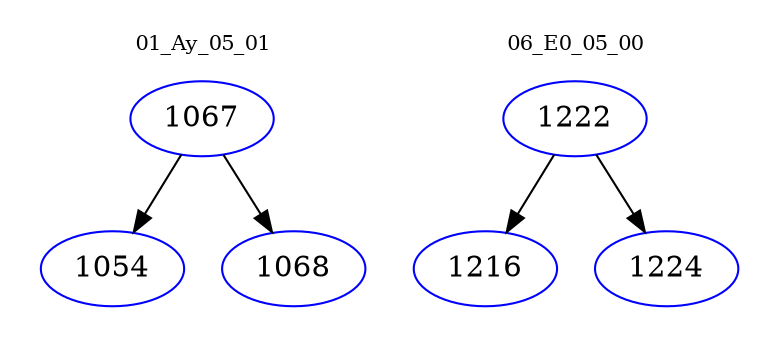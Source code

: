 digraph{
subgraph cluster_0 {
color = white
label = "01_Ay_05_01";
fontsize=10;
T0_1067 [label="1067", color="blue"]
T0_1067 -> T0_1054 [color="black"]
T0_1054 [label="1054", color="blue"]
T0_1067 -> T0_1068 [color="black"]
T0_1068 [label="1068", color="blue"]
}
subgraph cluster_1 {
color = white
label = "06_E0_05_00";
fontsize=10;
T1_1222 [label="1222", color="blue"]
T1_1222 -> T1_1216 [color="black"]
T1_1216 [label="1216", color="blue"]
T1_1222 -> T1_1224 [color="black"]
T1_1224 [label="1224", color="blue"]
}
}
